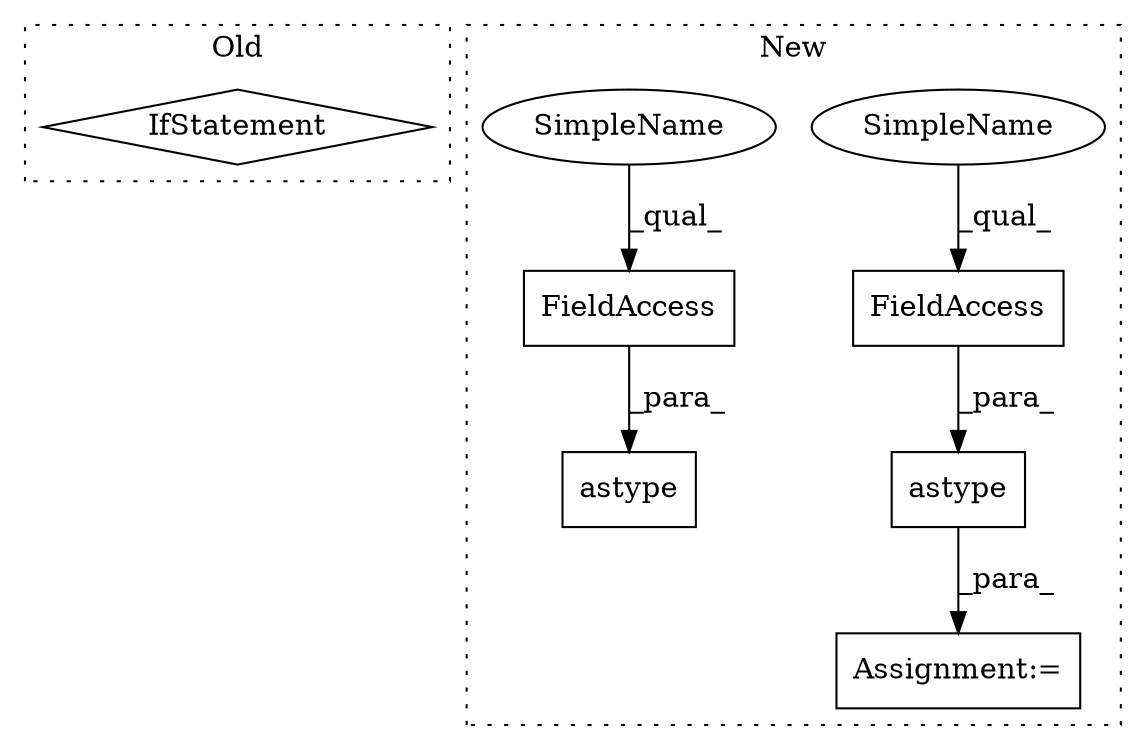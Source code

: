 digraph G {
subgraph cluster0 {
1 [label="IfStatement" a="25" s="2786,2811" l="4,2" shape="diamond"];
label = "Old";
style="dotted";
}
subgraph cluster1 {
2 [label="astype" a="32" s="1761,1779" l="7,1" shape="box"];
3 [label="FieldAccess" a="22" s="1768" l="11" shape="box"];
4 [label="Assignment:=" a="7" s="1738" l="1" shape="box"];
5 [label="FieldAccess" a="22" s="1712" l="11" shape="box"];
6 [label="astype" a="32" s="1705,1723" l="7,1" shape="box"];
7 [label="SimpleName" a="42" s="1768" l="5" shape="ellipse"];
8 [label="SimpleName" a="42" s="1712" l="5" shape="ellipse"];
label = "New";
style="dotted";
}
2 -> 4 [label="_para_"];
3 -> 2 [label="_para_"];
5 -> 6 [label="_para_"];
7 -> 3 [label="_qual_"];
8 -> 5 [label="_qual_"];
}